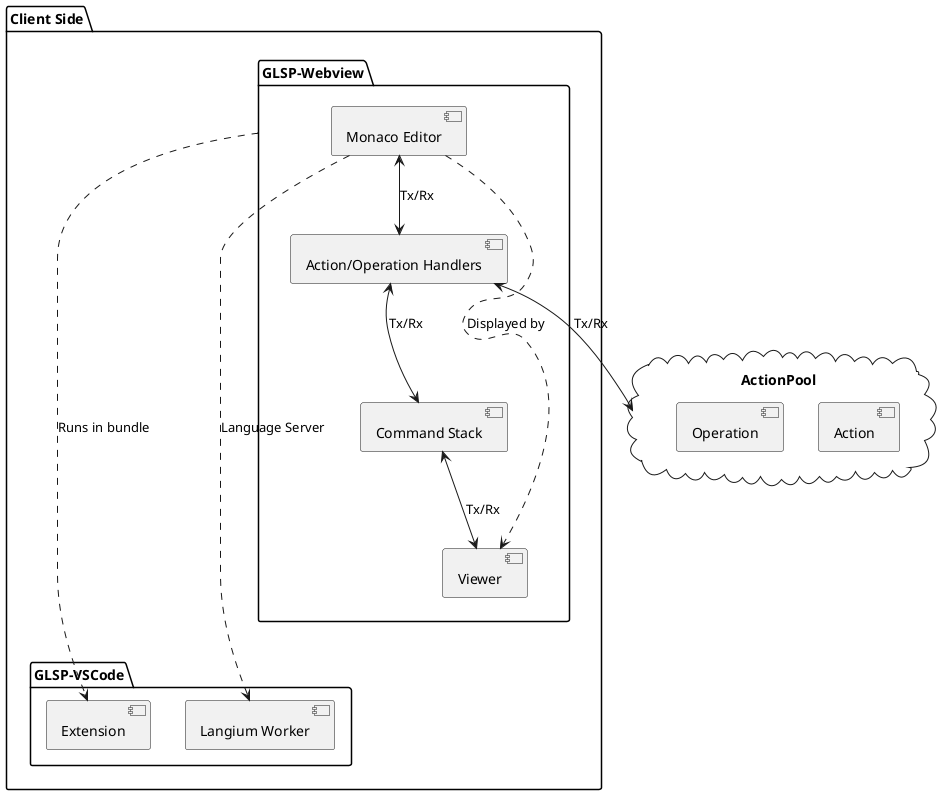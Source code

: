 @startuml client
    cloud ActionPool as P {
    component "Action" as PA
    component "Operation" as PO
}

folder "Client Side" as C {
    package "GLSP-VSCode" as CG {
        component "Extension" as CGE
        component "Langium Worker" as CGL
    }

    package "GLSP-Webview" as CW {
        component "Action/Operation Handlers" as CWA
        component "Monaco Editor" as CWM
        component "Command Stack" as CWC
        component "Viewer" as CWV
    }
}

CWA <--> P : "Tx/Rx"
CWM ..> CGL : "Language Server"
CWM ..> CWV : "Displayed by"
CWM <--> CWA : "Tx/Rx"
CWA <--> CWC : "Tx/Rx"
CWC <--> CWV : "Tx/Rx"
CW .....> CGE : "Runs in bundle"
@enduml